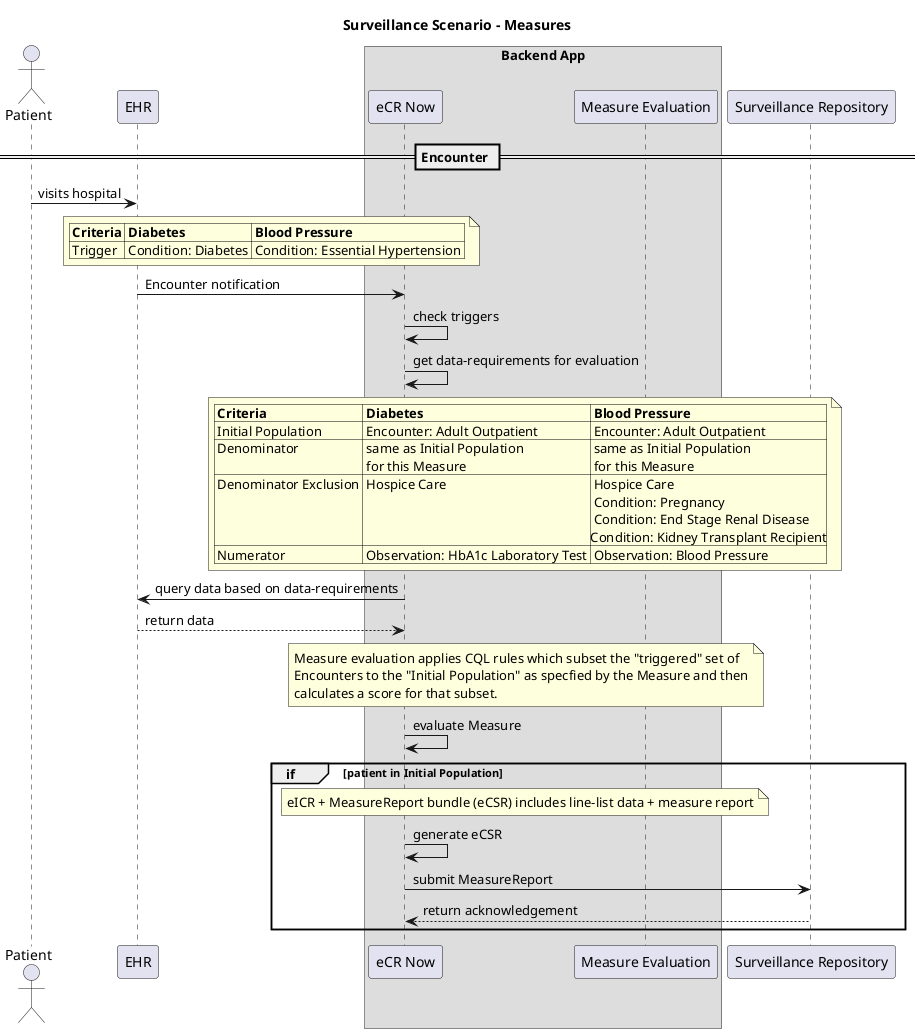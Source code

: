 @startuml Surveillance_Workflow_Measures

title Surveillance Scenario - Measures

actor "Patient"
participant "EHR" as EHR
box Backend App
participant "eCR Now" as ECR
'note over ECR, ECR: These are with the same application.\nThe modules are broken out for conceptual clarity.
participant "Measure Evaluation" as MR
end box
participant "Surveillance Repository" as SR


'== Application Init ==
'note over ECR, KAR: This is a hypothetical download of the Bundle.\nIt could be a push, e-mail, preloaded, etc.\nThe important part is that eCR has\naccess to Bundle with the Blood Pressure\nMeasure and supporting artifacts.
'ECR -> ECR: load surveillance distribution\ninitialize triggers
'ECR -> ECR: save Bundle
'ECR -> ECR: get Measure(s) from Bundle
'note over ECR,EHR: The "Trigger" is the narrowest\ndata requirement for a given Measure\nwhich captures all potentially reportable\nEncounters and is supported by the EHRs'\nnotification system.
'ECR -> ECR: get data-requirements for Measure "Trigger"
'note over ECR, ECR: for Blood Pressure this is Condition: Essential Hypertension\n\nThere are several other data elements in the "Initial Population"\nand we're still working through how to know to select the Condition\nfor triggering out of the set.
'ECR -> EHR: register triggers

== Encounter ==
Patient -> EHR: visits hospital
note over ECR,EHR
|= Criteria |= Diabetes |= Blood Pressure |
| Trigger | Condition: Diabetes | Condition: Essential Hypertension |
end note
EHR -> ECR: Encounter notification
ECR -> ECR: check triggers
ECR -> ECR: get data-requirements for evaluation
note over ECR,MR
|= Criteria |= Diabetes |= Blood Pressure |
| Initial Population | Encounter: Adult Outpatient | Encounter: Adult Outpatient |
| Denominator | same as Initial Population\n for this Measure | same as Initial Population\n for this Measure |
| Denominator Exclusion | Hospice Care | Hospice Care\n Condition: Pregnancy\n Condition: End Stage Renal Disease\nCondition: Kidney Transplant Recipient|
| Numerator | Observation: HbA1c Laboratory Test | Observation: Blood Pressure |
end note
ECR -> EHR: query data based on data-requirements
EHR --> ECR: return data
note over ECR,MR: Measure evaluation applies CQL rules which subset the "triggered" set of\nEncounters to the "Initial Population" as specfied by the Measure and then\ncalculates a score for that subset.
ECR -> ECR: evaluate Measure
group if [patient in Initial Population]
note over ECR,MR: eICR + MeasureReport bundle (eCSR) includes line-list data + measure report
ECR -> ECR: generate eCSR
ECR -> SR: submit MeasureReport
SR --> ECR: return acknowledgement
end group




@enduml
